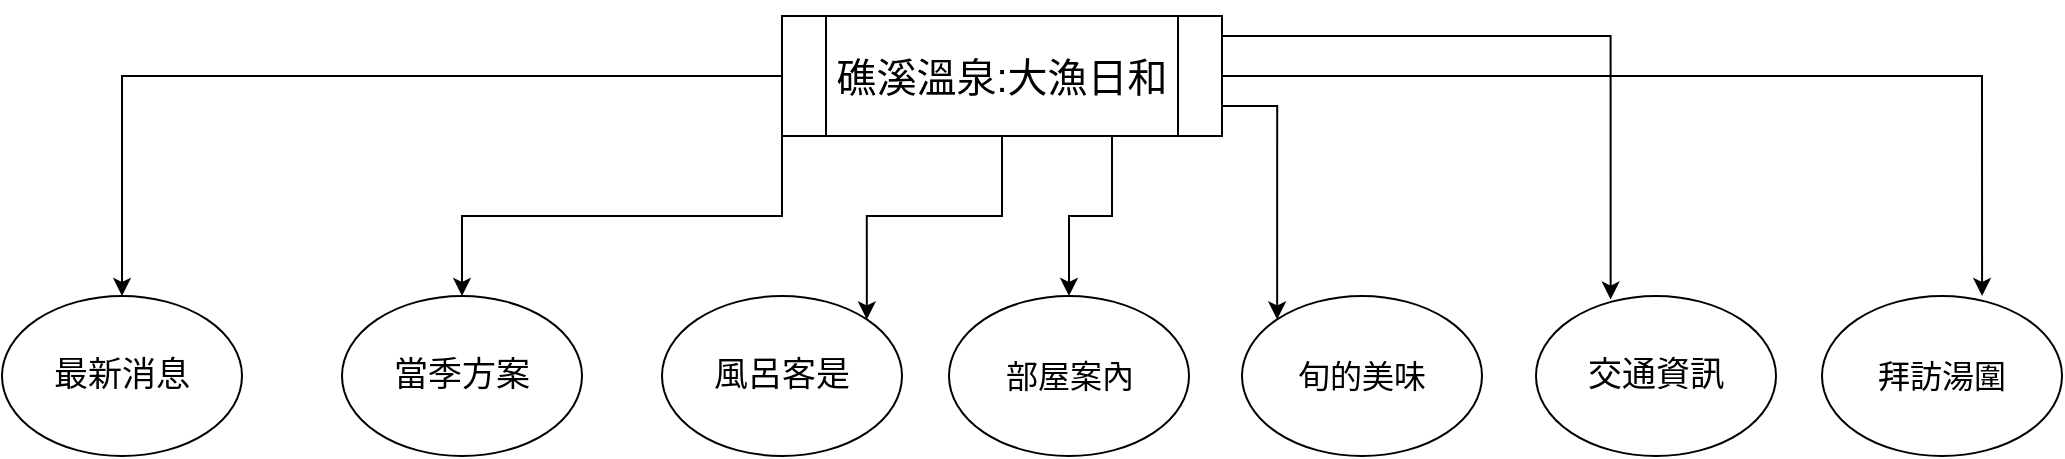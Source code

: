 <mxfile version="13.9.6" type="device"><diagram id="5FTVfMVmWQD8Uk7776hI" name="Page-1"><mxGraphModel dx="1644" dy="979" grid="1" gridSize="10" guides="1" tooltips="1" connect="1" arrows="1" fold="1" page="1" pageScale="1" pageWidth="827" pageHeight="1169" math="0" shadow="0"><root><mxCell id="0"/><mxCell id="1" parent="0"/><mxCell id="KzXAk4sJ9aW88bN2WlD1-15" style="edgeStyle=orthogonalEdgeStyle;rounded=0;orthogonalLoop=1;jettySize=auto;html=1;entryX=0.5;entryY=0;entryDx=0;entryDy=0;" edge="1" parent="1" source="KzXAk4sJ9aW88bN2WlD1-1" target="KzXAk4sJ9aW88bN2WlD1-8"><mxGeometry relative="1" as="geometry"/></mxCell><mxCell id="KzXAk4sJ9aW88bN2WlD1-16" style="edgeStyle=orthogonalEdgeStyle;rounded=0;orthogonalLoop=1;jettySize=auto;html=1;exitX=0;exitY=1;exitDx=0;exitDy=0;" edge="1" parent="1" source="KzXAk4sJ9aW88bN2WlD1-1" target="KzXAk4sJ9aW88bN2WlD1-9"><mxGeometry relative="1" as="geometry"/></mxCell><mxCell id="KzXAk4sJ9aW88bN2WlD1-17" style="edgeStyle=orthogonalEdgeStyle;rounded=0;orthogonalLoop=1;jettySize=auto;html=1;exitX=0.5;exitY=1;exitDx=0;exitDy=0;entryX=1;entryY=0;entryDx=0;entryDy=0;" edge="1" parent="1" source="KzXAk4sJ9aW88bN2WlD1-1" target="KzXAk4sJ9aW88bN2WlD1-10"><mxGeometry relative="1" as="geometry"/></mxCell><mxCell id="KzXAk4sJ9aW88bN2WlD1-19" style="edgeStyle=orthogonalEdgeStyle;rounded=0;orthogonalLoop=1;jettySize=auto;html=1;exitX=0.75;exitY=1;exitDx=0;exitDy=0;entryX=0.5;entryY=0;entryDx=0;entryDy=0;" edge="1" parent="1" source="KzXAk4sJ9aW88bN2WlD1-1" target="KzXAk4sJ9aW88bN2WlD1-11"><mxGeometry relative="1" as="geometry"/></mxCell><mxCell id="KzXAk4sJ9aW88bN2WlD1-20" style="edgeStyle=orthogonalEdgeStyle;rounded=0;orthogonalLoop=1;jettySize=auto;html=1;exitX=1;exitY=0.75;exitDx=0;exitDy=0;entryX=0;entryY=0;entryDx=0;entryDy=0;" edge="1" parent="1" source="KzXAk4sJ9aW88bN2WlD1-1" target="KzXAk4sJ9aW88bN2WlD1-12"><mxGeometry relative="1" as="geometry"/></mxCell><mxCell id="KzXAk4sJ9aW88bN2WlD1-21" style="edgeStyle=orthogonalEdgeStyle;rounded=0;orthogonalLoop=1;jettySize=auto;html=1;exitX=1;exitY=0;exitDx=0;exitDy=0;entryX=0.311;entryY=0.022;entryDx=0;entryDy=0;entryPerimeter=0;" edge="1" parent="1" source="KzXAk4sJ9aW88bN2WlD1-1" target="KzXAk4sJ9aW88bN2WlD1-13"><mxGeometry relative="1" as="geometry"><Array as="points"><mxPoint x="430" y="20"/><mxPoint x="624" y="20"/></Array></mxGeometry></mxCell><mxCell id="KzXAk4sJ9aW88bN2WlD1-22" style="edgeStyle=orthogonalEdgeStyle;rounded=0;orthogonalLoop=1;jettySize=auto;html=1;exitX=1;exitY=0.5;exitDx=0;exitDy=0;entryX=0.667;entryY=0;entryDx=0;entryDy=0;entryPerimeter=0;" edge="1" parent="1" source="KzXAk4sJ9aW88bN2WlD1-1" target="KzXAk4sJ9aW88bN2WlD1-14"><mxGeometry relative="1" as="geometry"/></mxCell><mxCell id="KzXAk4sJ9aW88bN2WlD1-1" value="&lt;font style=&quot;font-size: 20px&quot;&gt;礁溪溫泉:大漁日和&lt;/font&gt;" style="shape=process;whiteSpace=wrap;html=1;backgroundOutline=1;" vertex="1" parent="1"><mxGeometry x="210" y="10" width="220" height="60" as="geometry"/></mxCell><mxCell id="KzXAk4sJ9aW88bN2WlD1-8" value="&lt;font style=&quot;font-size: 17px&quot;&gt;最新消息&lt;/font&gt;" style="ellipse;whiteSpace=wrap;html=1;" vertex="1" parent="1"><mxGeometry x="-180" y="150" width="120" height="80" as="geometry"/></mxCell><mxCell id="KzXAk4sJ9aW88bN2WlD1-9" value="&lt;font style=&quot;font-size: 17px&quot;&gt;當季方案&lt;/font&gt;" style="ellipse;whiteSpace=wrap;html=1;" vertex="1" parent="1"><mxGeometry x="-10" y="150" width="120" height="80" as="geometry"/></mxCell><mxCell id="KzXAk4sJ9aW88bN2WlD1-10" value="&lt;font style=&quot;font-size: 17px&quot;&gt;風呂客是&lt;/font&gt;" style="ellipse;whiteSpace=wrap;html=1;" vertex="1" parent="1"><mxGeometry x="150" y="150" width="120" height="80" as="geometry"/></mxCell><mxCell id="KzXAk4sJ9aW88bN2WlD1-11" value="&lt;font style=&quot;font-size: 16px&quot;&gt;部屋案內&lt;/font&gt;" style="ellipse;whiteSpace=wrap;html=1;" vertex="1" parent="1"><mxGeometry x="293.5" y="150" width="120" height="80" as="geometry"/></mxCell><mxCell id="KzXAk4sJ9aW88bN2WlD1-12" value="&lt;font style=&quot;font-size: 16px&quot;&gt;旬的美味&lt;/font&gt;" style="ellipse;whiteSpace=wrap;html=1;" vertex="1" parent="1"><mxGeometry x="440" y="150" width="120" height="80" as="geometry"/></mxCell><mxCell id="KzXAk4sJ9aW88bN2WlD1-13" value="&lt;font style=&quot;font-size: 17px&quot;&gt;交通資訊&lt;/font&gt;" style="ellipse;whiteSpace=wrap;html=1;" vertex="1" parent="1"><mxGeometry x="587" y="150" width="120" height="80" as="geometry"/></mxCell><mxCell id="KzXAk4sJ9aW88bN2WlD1-14" value="&lt;font style=&quot;font-size: 16px&quot;&gt;拜訪湯圍&lt;/font&gt;" style="ellipse;whiteSpace=wrap;html=1;" vertex="1" parent="1"><mxGeometry x="730" y="150" width="120" height="80" as="geometry"/></mxCell></root></mxGraphModel></diagram></mxfile>